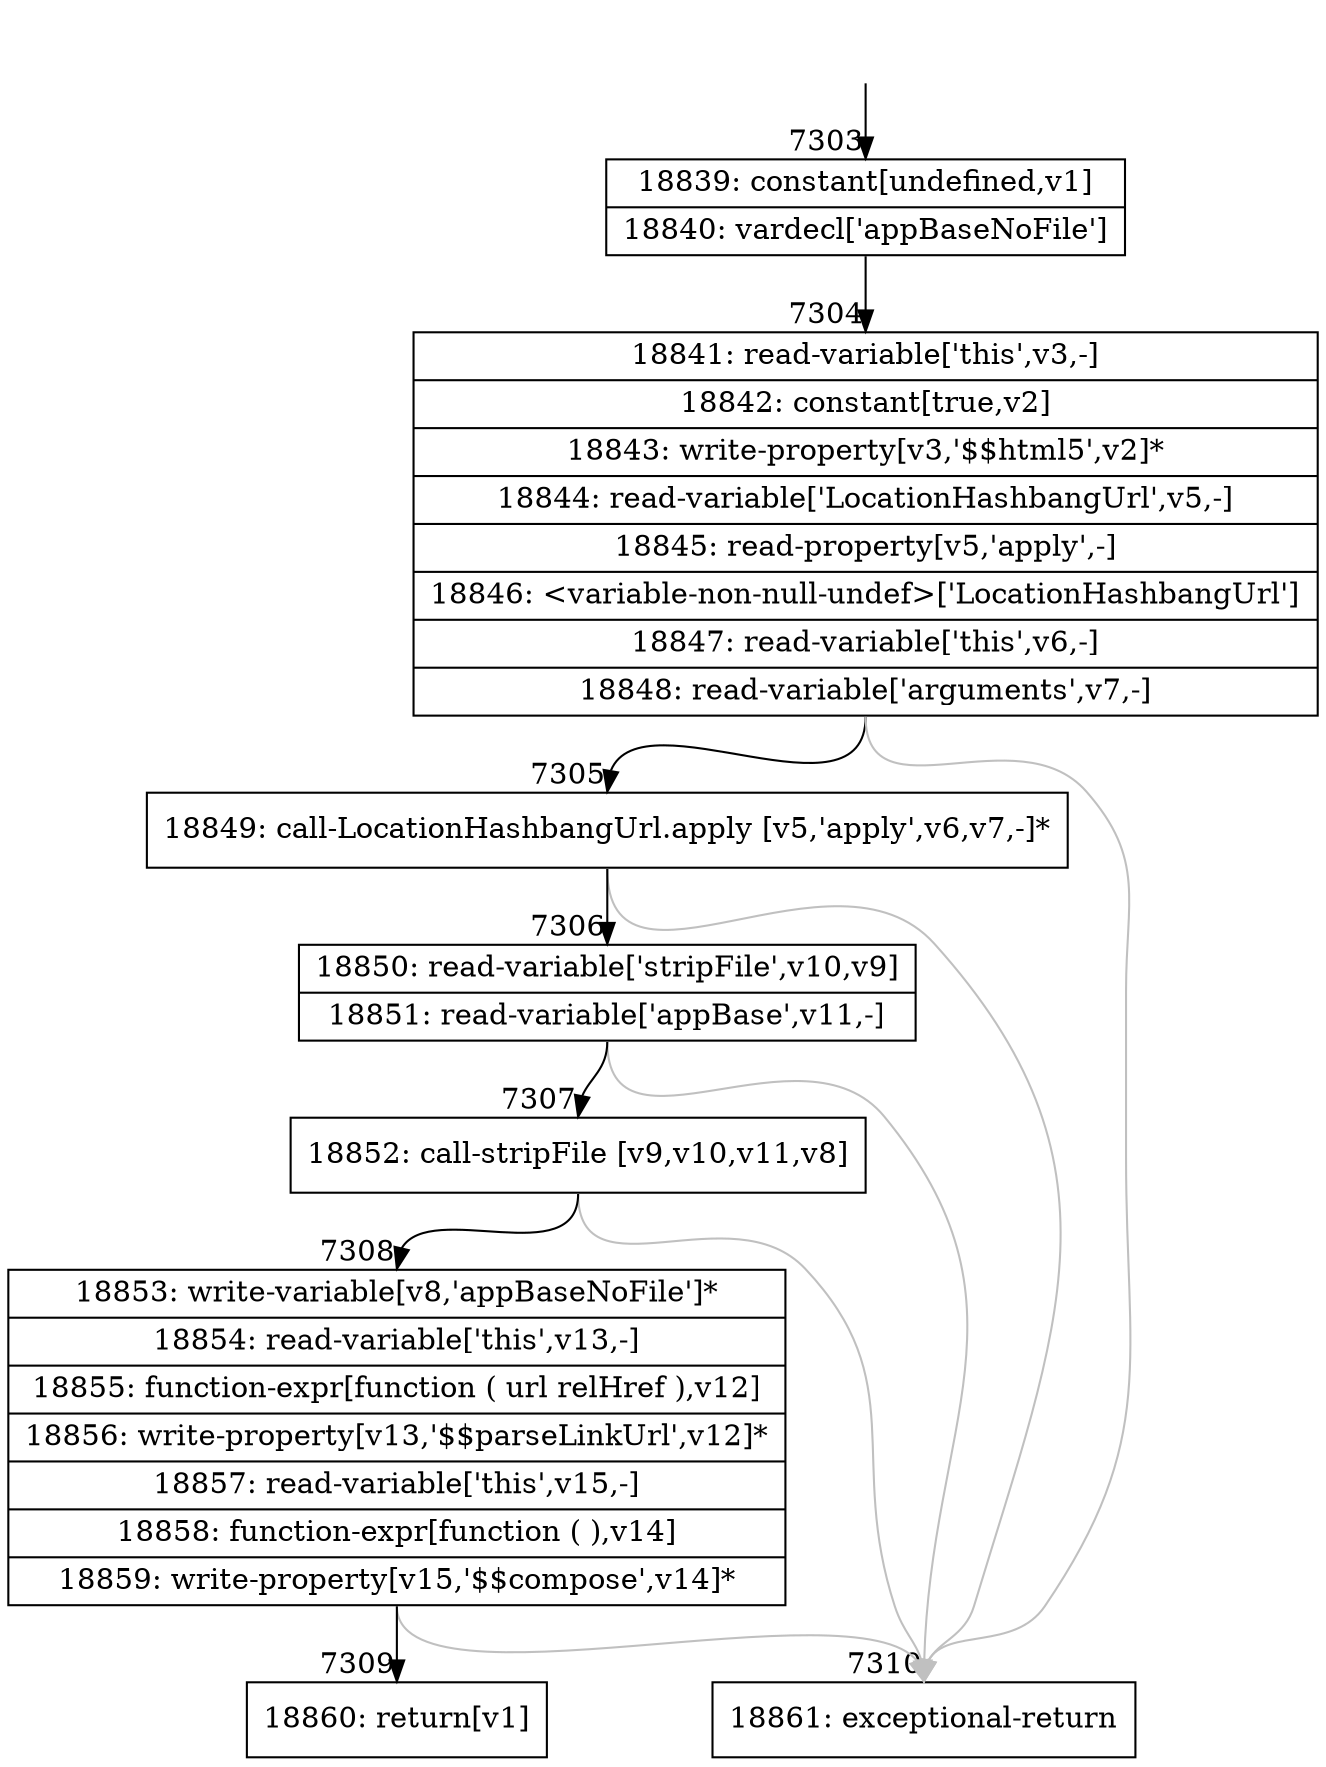 digraph {
rankdir="TD"
BB_entry544[shape=none,label=""];
BB_entry544 -> BB7303 [tailport=s, headport=n, headlabel="    7303"]
BB7303 [shape=record label="{18839: constant[undefined,v1]|18840: vardecl['appBaseNoFile']}" ] 
BB7303 -> BB7304 [tailport=s, headport=n, headlabel="      7304"]
BB7304 [shape=record label="{18841: read-variable['this',v3,-]|18842: constant[true,v2]|18843: write-property[v3,'$$html5',v2]*|18844: read-variable['LocationHashbangUrl',v5,-]|18845: read-property[v5,'apply',-]|18846: \<variable-non-null-undef\>['LocationHashbangUrl']|18847: read-variable['this',v6,-]|18848: read-variable['arguments',v7,-]}" ] 
BB7304 -> BB7305 [tailport=s, headport=n, headlabel="      7305"]
BB7304 -> BB7310 [tailport=s, headport=n, color=gray, headlabel="      7310"]
BB7305 [shape=record label="{18849: call-LocationHashbangUrl.apply [v5,'apply',v6,v7,-]*}" ] 
BB7305 -> BB7306 [tailport=s, headport=n, headlabel="      7306"]
BB7305 -> BB7310 [tailport=s, headport=n, color=gray]
BB7306 [shape=record label="{18850: read-variable['stripFile',v10,v9]|18851: read-variable['appBase',v11,-]}" ] 
BB7306 -> BB7307 [tailport=s, headport=n, headlabel="      7307"]
BB7306 -> BB7310 [tailport=s, headport=n, color=gray]
BB7307 [shape=record label="{18852: call-stripFile [v9,v10,v11,v8]}" ] 
BB7307 -> BB7308 [tailport=s, headport=n, headlabel="      7308"]
BB7307 -> BB7310 [tailport=s, headport=n, color=gray]
BB7308 [shape=record label="{18853: write-variable[v8,'appBaseNoFile']*|18854: read-variable['this',v13,-]|18855: function-expr[function ( url relHref ),v12]|18856: write-property[v13,'$$parseLinkUrl',v12]*|18857: read-variable['this',v15,-]|18858: function-expr[function ( ),v14]|18859: write-property[v15,'$$compose',v14]*}" ] 
BB7308 -> BB7309 [tailport=s, headport=n, headlabel="      7309"]
BB7308 -> BB7310 [tailport=s, headport=n, color=gray]
BB7309 [shape=record label="{18860: return[v1]}" ] 
BB7310 [shape=record label="{18861: exceptional-return}" ] 
//#$~ 11518
}
